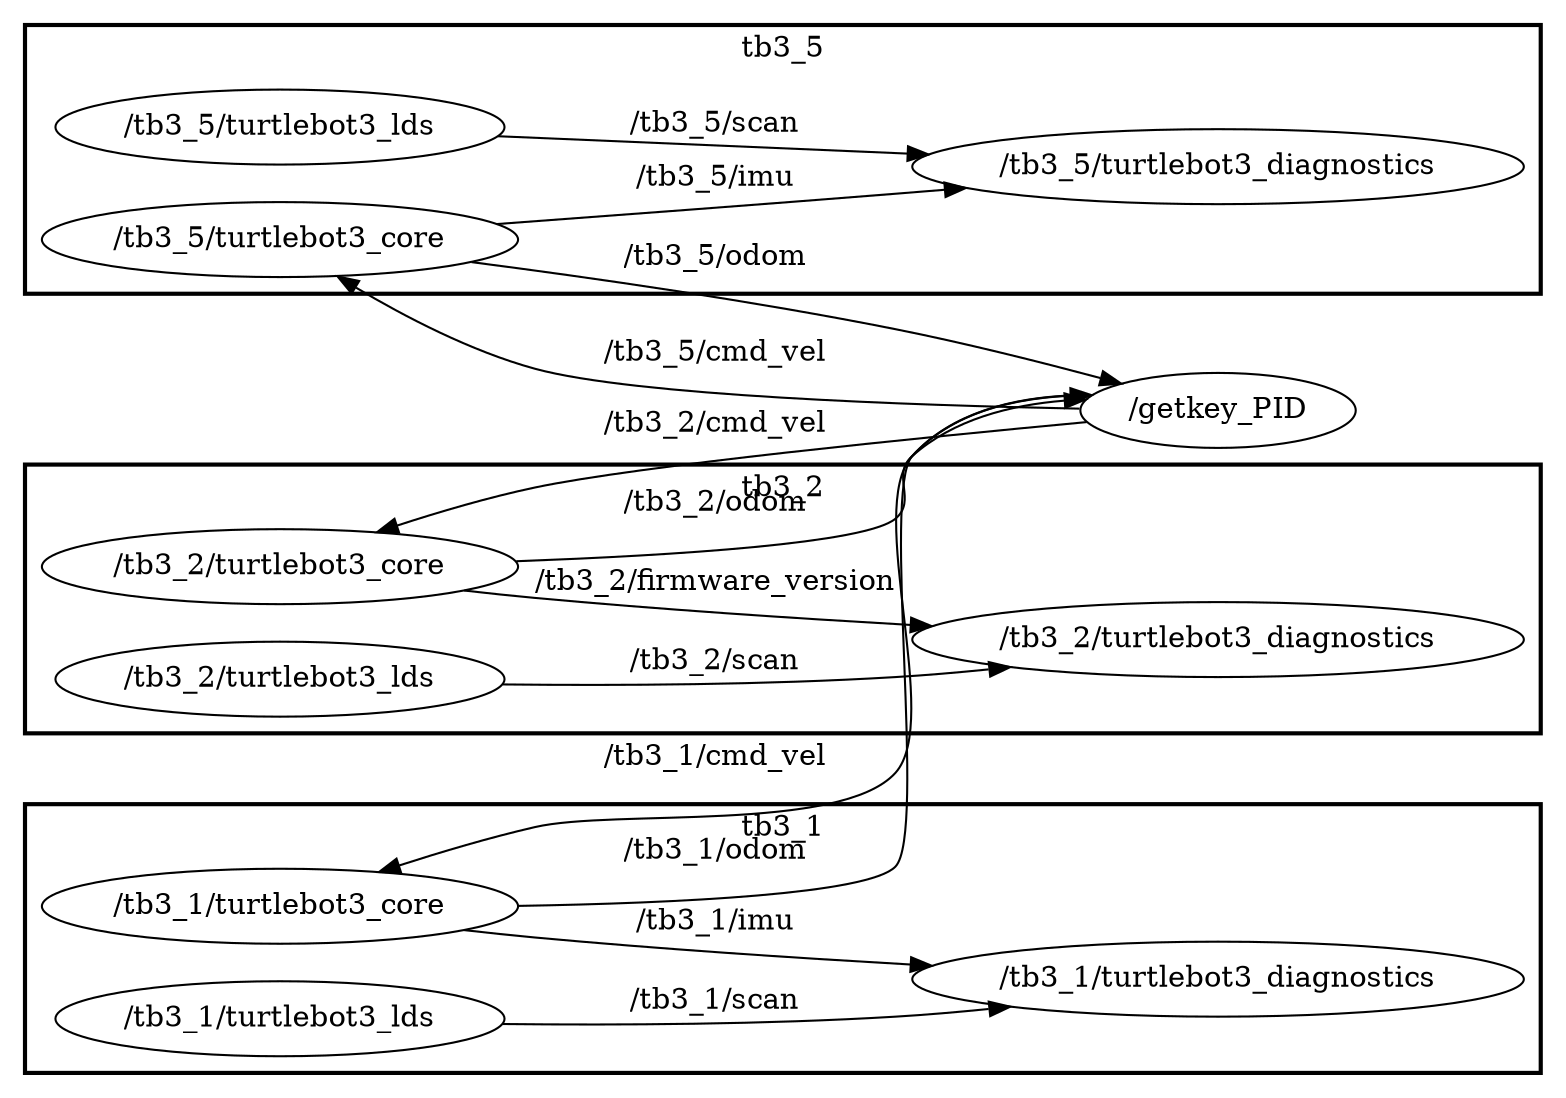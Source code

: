 digraph graphname {
	graph [bb="0,0,589.56,519",
		compound=True,
		rank=same,
		rankdir=LR,
		ranksep=0.2
	];
	node [label="\N"];
	subgraph cluster_tb3_5 {
		graph [bb="8,382,581.56,511",
			compound=True,
			label=tb3_5,
			lheight=0.21,
			lp="294.78,499.5",
			lwidth=0.43,
			rank=same,
			rankdir=LR,
			ranksep=0.2,
			style=bold
		];
		n___tb3_5__turtlebot3_core		 [URL=__tb3_5__turtlebot3_core,
			height=0.5,
			label="/tb3_5/turtlebot3_core",
			pos="105.04,408",
			shape=ellipse,
			tooltip="/tb3_5/turtlebot3_core",
			width=2.4734];
		n___tb3_5__turtlebot3_diagnostics		 [URL=__tb3_5__turtlebot3_diagnostics,
			height=0.5,
			label="/tb3_5/turtlebot3_diagnostics",
			pos="459.82,443",
			shape=ellipse,
			tooltip="/tb3_5/turtlebot3_diagnostics",
			width=3.1594];
		n___tb3_5__turtlebot3_core -> n___tb3_5__turtlebot3_diagnostics		 [URL=topic_3A__tb3_5__imu,
			label="/tb3_5/imu",
			lp="270.08,437.5",
			penwidth=1,
			pos="e,365.56,432.84 186.34,415.36 231.03,419.52 287.66,424.9 338.08,430 343.8,430.58 349.66,431.18 355.57,431.8"];
		n___tb3_5__turtlebot3_lds		 [URL=__tb3_5__turtlebot3_lds,
			height=0.5,
			label="/tb3_5/turtlebot3_lds",
			pos="105.04,462",
			shape=ellipse,
			tooltip="/tb3_5/turtlebot3_lds",
			width=2.347];
		n___tb3_5__turtlebot3_lds -> n___tb3_5__turtlebot3_diagnostics		 [URL=topic_3A__tb3_5__scan,
			label="/tb3_5/scan",
			lp="270.08,463.5",
			penwidth=1,
			pos="e,351.77,448.77 187.42,457.62 233.2,455.15 291.16,452.03 341.75,449.31"];
	}
	subgraph cluster_tb3_2 {
		graph [bb="8,171,581.56,300",
			compound=True,
			label=tb3_2,
			lheight=0.21,
			lp="294.78,288.5",
			lwidth=0.43,
			rank=same,
			rankdir=LR,
			ranksep=0.2,
			style=bold
		];
		n___tb3_2__turtlebot3_core		 [URL=__tb3_2__turtlebot3_core,
			height=0.5,
			label="/tb3_2/turtlebot3_core",
			pos="105.04,251",
			shape=ellipse,
			tooltip="/tb3_2/turtlebot3_core",
			width=2.4734];
		n___tb3_2__turtlebot3_diagnostics		 [URL=__tb3_2__turtlebot3_diagnostics,
			height=0.5,
			label="/tb3_2/turtlebot3_diagnostics",
			pos="459.82,216",
			shape=ellipse,
			tooltip="/tb3_2/turtlebot3_diagnostics",
			width=3.1594];
		n___tb3_2__turtlebot3_core -> n___tb3_2__turtlebot3_diagnostics		 [URL=topic_3A__tb3_2__firmware_version,
			label="/tb3_2/firmware_version",
			lp="270.08,243.5",
			penwidth=1,
			pos="e,353.41,222.37 174.42,239.66 183.7,238.31 193.12,237.05 202.08,236 248.12,230.62 298.98,226.32 343.2,223.1"];
		n___tb3_2__turtlebot3_lds		 [URL=__tb3_2__turtlebot3_lds,
			height=0.5,
			label="/tb3_2/turtlebot3_lds",
			pos="105.04,197",
			shape=ellipse,
			tooltip="/tb3_2/turtlebot3_lds",
			width=2.347];
		n___tb3_2__turtlebot3_lds -> n___tb3_2__turtlebot3_diagnostics		 [URL=topic_3A__tb3_2__scan,
			label="/tb3_2/scan",
			lp="270.08,205.5",
			penwidth=1,
			pos="e,382.04,202.86 188.85,194.48 233.18,193.85 288.68,194.23 338.08,198 349.12,198.84 360.67,200.09 372.07,201.54"];
	}
	subgraph cluster_tb3_1 {
		graph [bb="8,8,581.56,137",
			compound=True,
			label=tb3_1,
			lheight=0.21,
			lp="294.78,125.5",
			lwidth=0.43,
			rank=same,
			rankdir=LR,
			ranksep=0.2,
			style=bold
		];
		n___tb3_1__turtlebot3_core		 [URL=__tb3_1__turtlebot3_core,
			height=0.5,
			label="/tb3_1/turtlebot3_core",
			pos="105.04,88",
			shape=ellipse,
			tooltip="/tb3_1/turtlebot3_core",
			width=2.4734];
		n___tb3_1__turtlebot3_diagnostics		 [URL=__tb3_1__turtlebot3_diagnostics,
			height=0.5,
			label="/tb3_1/turtlebot3_diagnostics",
			pos="459.82,53",
			shape=ellipse,
			tooltip="/tb3_1/turtlebot3_diagnostics",
			width=3.1594];
		n___tb3_1__turtlebot3_core -> n___tb3_1__turtlebot3_diagnostics		 [URL=topic_3A__tb3_1__imu,
			label="/tb3_1/imu",
			lp="270.08,80.5",
			penwidth=1,
			pos="e,353.41,59.37 174.42,76.659 183.7,75.313 193.12,74.048 202.08,73 248.12,67.62 298.98,63.317 343.2,60.102"];
		n___tb3_1__turtlebot3_lds		 [URL=__tb3_1__turtlebot3_lds,
			height=0.5,
			label="/tb3_1/turtlebot3_lds",
			pos="105.04,34",
			shape=ellipse,
			tooltip="/tb3_1/turtlebot3_lds",
			width=2.347];
		n___tb3_1__turtlebot3_lds -> n___tb3_1__turtlebot3_diagnostics		 [URL=topic_3A__tb3_1__scan,
			label="/tb3_1/scan",
			lp="270.08,42.5",
			penwidth=1,
			pos="e,382.04,39.865 188.85,31.477 233.18,30.852 288.68,31.23 338.08,35 349.12,35.842 360.67,37.089 372.07,38.541"];
	}
	n___getkey_PID	 [URL=__getkey_PID,
		height=0.5,
		label="/getkey_PID",
		pos="459.82,326",
		shape=ellipse,
		tooltip="/getkey_PID",
		width=1.5346];
	n___tb3_5__turtlebot3_core -> n___getkey_PID	 [URL=topic_3A__tb3_5__odom,
		label="/tb3_5/odom",
		lp="270.08,400.5",
		penwidth=1,
		pos="e,422.19,339.2 176.88,397.31 223.09,389.74 284.56,378.54 338.08,365 363.01,358.69 390.31,350.03 412.63,342.47"];
	n___tb3_2__turtlebot3_core -> n___getkey_PID	 [URL=topic_3A__tb3_2__odom,
		label="/tb3_2/odom",
		lp="270.08,277.5",
		penwidth=1,
		pos="e,404.62,327.39 193.46,253.25 254.51,255.65 327.02,260.47 338.08,270 349.85,280.13 334.9,293.24 346.08,304 359,316.43 376.74,322.84 394.32,325.93"];
	n___getkey_PID -> n___tb3_5__turtlebot3_core	 [URL=topic_3A__tb3_5__cmd_vel,
		label="/tb3_5/cmd_vel",
		lp="270.08,353.5",
		penwidth=1,
		pos="e,126.56,390.39 404.4,327.12 340.39,328.97 238.25,333.79 202.08,346 177.52,354.29 153.02,370.26 134.91,383.92"];
	n___getkey_PID -> n___tb3_2__turtlebot3_core	 [URL=topic_3A__tb3_2__cmd_vel,
		label="/tb3_2/cmd_vel",
		lp="270.08,319.5",
		penwidth=1,
		pos="e,141.85,267.48 407.51,320.04 344.04,312.43 239.78,299.03 202.08,289 185.15,284.5 167.15,277.89 151.37,271.45"];
	n___getkey_PID -> n___tb3_1__turtlebot3_core	 [URL=topic_3A__tb3_1__cmd_vel,
		label="/tb3_1/cmd_vel",
		lp="270.08,118.5",
		penwidth=1,
		pos="e,192.77,91.172 405.17,328.98 383.62,327.16 360.51,320.79 346.08,304 332.1,287.72 352.82,126.61 338.08,111 328.53,100.88 262.26,94.994 202.97,91.715"];
	n___tb3_1__turtlebot3_core -> n___getkey_PID	 [URL=topic_3A__tb3_1__odom,
		label="/tb3_1/odom",
		lp="270.08,159.5",
		penwidth=1,
		pos="e,405.26,328.9 142.88,104.46 160.52,111.85 182.11,120.2 202.08,126 261.18,143.17 297.63,105.62 338.08,152 360.32,177.49 323.9,278.47 346.08,304 358.33,318.1 376.71,324.83 395.09,327.69"];
}

